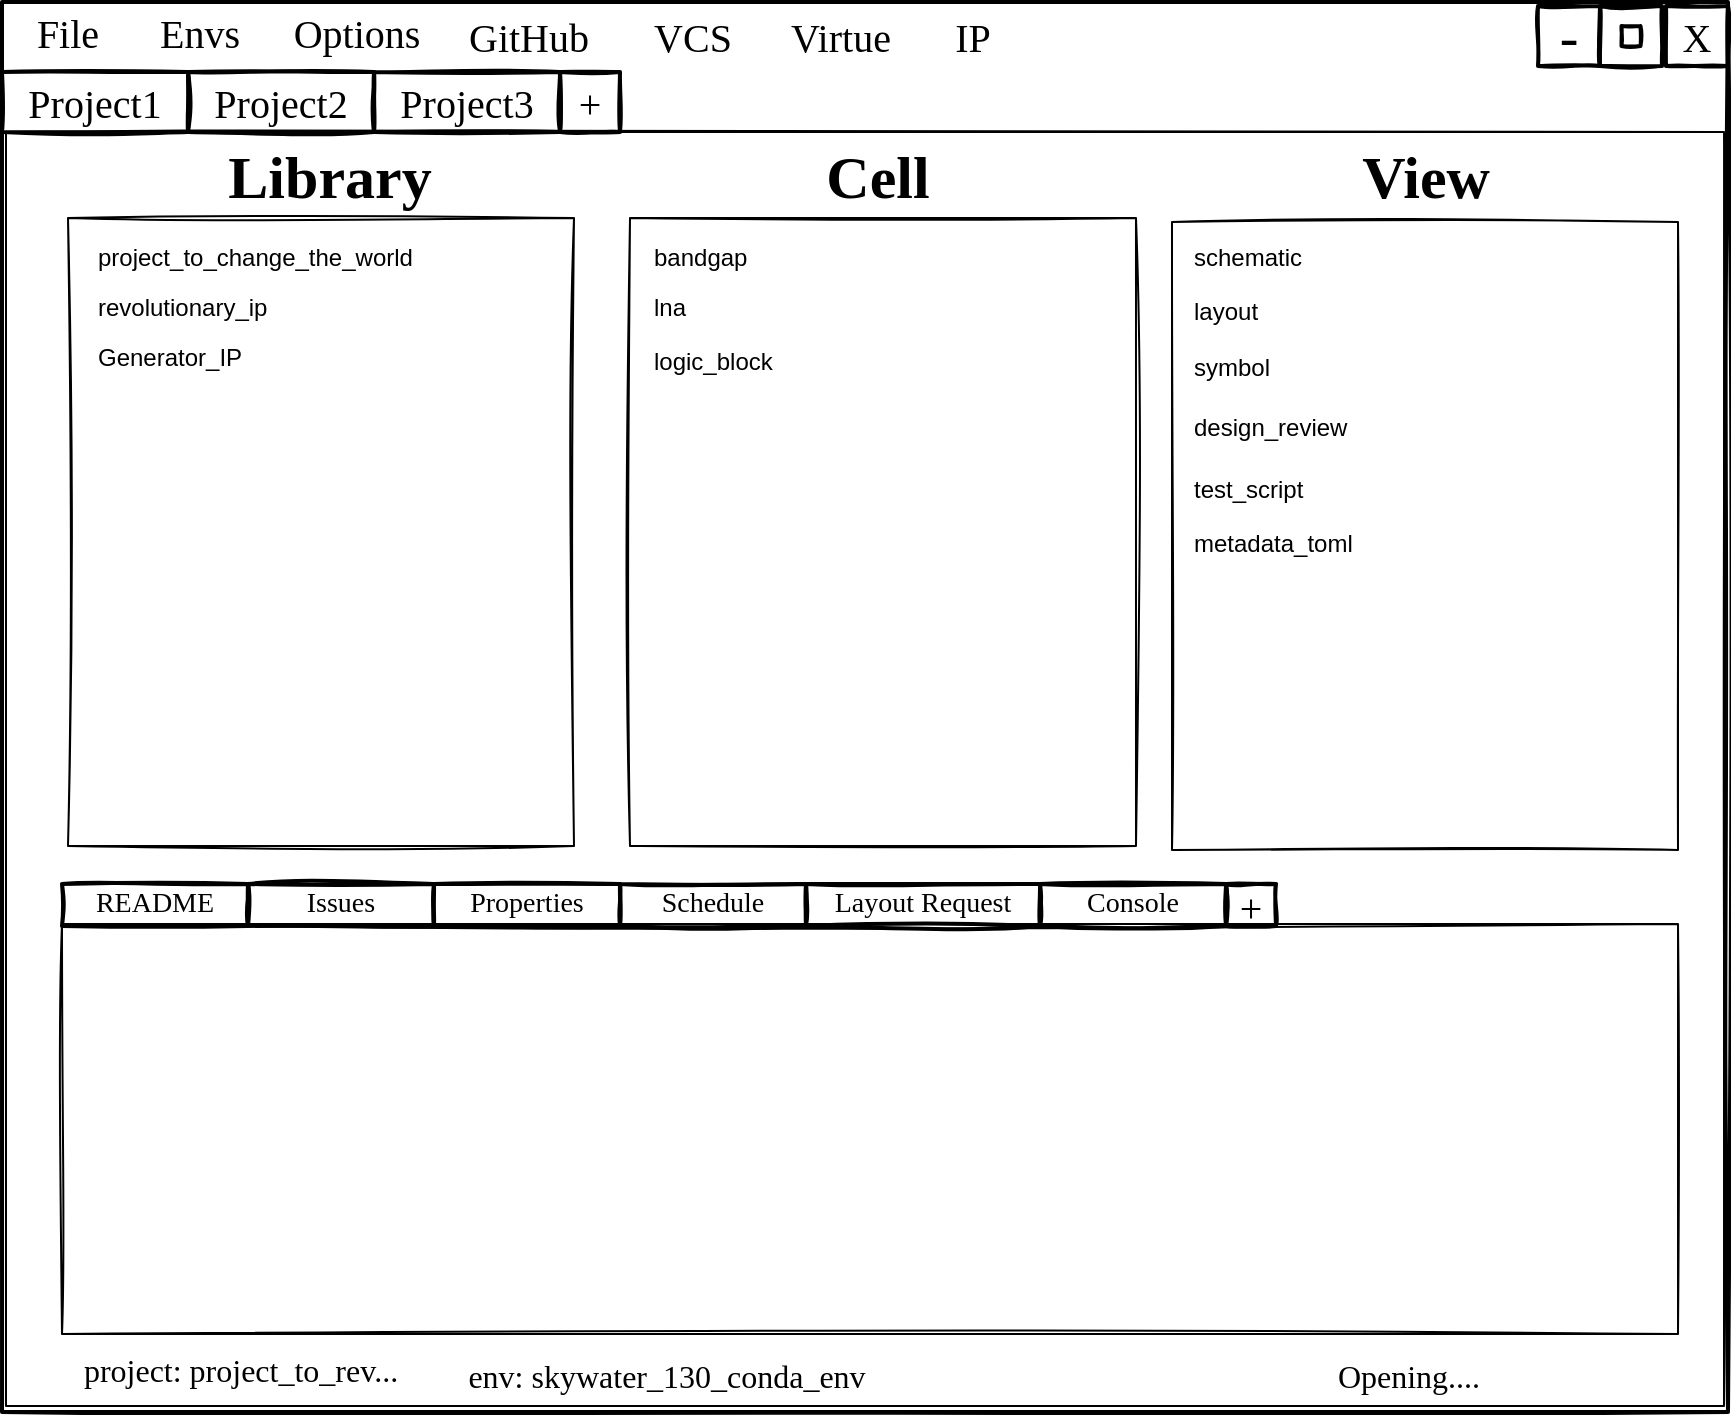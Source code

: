 <mxfile>
    <diagram id="0NR2BwITZzlwVB5nyDZg" name="Page-1">
        <mxGraphModel dx="1529" dy="929" grid="0" gridSize="10" guides="1" tooltips="1" connect="1" arrows="1" fold="1" page="0" pageScale="1" pageWidth="850" pageHeight="1100" math="0" shadow="0">
            <root>
                <mxCell id="0"/>
                <mxCell id="1" parent="0"/>
                <mxCell id="OfE70X0HZ1pcqq7cRH4l-14" value="" style="rounded=0;whiteSpace=wrap;html=1;sketch=1;hachureGap=4;fontFamily=Times New Roman;fontSize=20;strokeColor=default;strokeWidth=2;" parent="1" vertex="1">
                    <mxGeometry x="-159" y="213" width="863" height="705" as="geometry"/>
                </mxCell>
                <mxCell id="OfE70X0HZ1pcqq7cRH4l-1" value="" style="rounded=0;whiteSpace=wrap;html=1;sketch=1;hachureGap=4;fontFamily=Architects Daughter;fontSource=https%3A%2F%2Ffonts.googleapis.com%2Fcss%3Ffamily%3DArchitects%2BDaughter;fontSize=20;" parent="1" vertex="1">
                    <mxGeometry x="-157" y="278" width="859" height="637" as="geometry"/>
                </mxCell>
                <mxCell id="OfE70X0HZ1pcqq7cRH4l-2" value="" style="rounded=0;whiteSpace=wrap;html=1;sketch=1;hachureGap=4;fontFamily=Architects Daughter;fontSource=https%3A%2F%2Ffonts.googleapis.com%2Fcss%3Ffamily%3DArchitects%2BDaughter;fontSize=20;" parent="1" vertex="1">
                    <mxGeometry x="-126" y="321" width="253" height="314" as="geometry"/>
                </mxCell>
                <mxCell id="OfE70X0HZ1pcqq7cRH4l-3" value="&lt;h2&gt;&lt;font face=&quot;Times New Roman&quot;&gt;Library&lt;/font&gt;&lt;/h2&gt;" style="text;strokeColor=none;fillColor=none;html=1;align=center;verticalAlign=middle;whiteSpace=wrap;rounded=0;sketch=1;hachureGap=4;fontFamily=Architects Daughter;fontSource=https%3A%2F%2Ffonts.googleapis.com%2Fcss%3Ffamily%3DArchitects%2BDaughter;fontSize=20;" parent="1" vertex="1">
                    <mxGeometry x="-25" y="286" width="60" height="30" as="geometry"/>
                </mxCell>
                <mxCell id="OfE70X0HZ1pcqq7cRH4l-4" value="&lt;h2&gt;&lt;font face=&quot;Times New Roman&quot;&gt;Cell&lt;/font&gt;&lt;/h2&gt;" style="text;strokeColor=none;fillColor=none;html=1;align=center;verticalAlign=middle;whiteSpace=wrap;rounded=0;sketch=1;hachureGap=4;fontFamily=Architects Daughter;fontSource=https%3A%2F%2Ffonts.googleapis.com%2Fcss%3Ffamily%3DArchitects%2BDaughter;fontSize=20;" parent="1" vertex="1">
                    <mxGeometry x="249" y="286" width="60" height="30" as="geometry"/>
                </mxCell>
                <mxCell id="OfE70X0HZ1pcqq7cRH4l-5" value="&lt;h2&gt;&lt;font face=&quot;Times New Roman&quot;&gt;View&lt;/font&gt;&lt;/h2&gt;" style="text;strokeColor=none;fillColor=none;html=1;align=center;verticalAlign=middle;whiteSpace=wrap;rounded=0;sketch=1;hachureGap=4;fontFamily=Architects Daughter;fontSource=https%3A%2F%2Ffonts.googleapis.com%2Fcss%3Ffamily%3DArchitects%2BDaughter;fontSize=20;" parent="1" vertex="1">
                    <mxGeometry x="522.5" y="286" width="60" height="30" as="geometry"/>
                </mxCell>
                <mxCell id="OfE70X0HZ1pcqq7cRH4l-6" value="" style="rounded=0;whiteSpace=wrap;html=1;sketch=1;hachureGap=4;fontFamily=Architects Daughter;fontSource=https%3A%2F%2Ffonts.googleapis.com%2Fcss%3Ffamily%3DArchitects%2BDaughter;fontSize=20;" parent="1" vertex="1">
                    <mxGeometry x="155" y="321" width="253" height="314" as="geometry"/>
                </mxCell>
                <mxCell id="OfE70X0HZ1pcqq7cRH4l-7" value="" style="rounded=0;whiteSpace=wrap;html=1;sketch=1;hachureGap=4;fontFamily=Architects Daughter;fontSource=https%3A%2F%2Ffonts.googleapis.com%2Fcss%3Ffamily%3DArchitects%2BDaughter;fontSize=20;" parent="1" vertex="1">
                    <mxGeometry x="426" y="323" width="253" height="314" as="geometry"/>
                </mxCell>
                <mxCell id="OfE70X0HZ1pcqq7cRH4l-8" value="" style="rounded=0;whiteSpace=wrap;html=1;sketch=1;hachureGap=4;fontFamily=Architects Daughter;fontSource=https%3A%2F%2Ffonts.googleapis.com%2Fcss%3Ffamily%3DArchitects%2BDaughter;fontSize=20;" parent="1" vertex="1">
                    <mxGeometry x="-129" y="674" width="808" height="205" as="geometry"/>
                </mxCell>
                <mxCell id="OfE70X0HZ1pcqq7cRH4l-10" value="Project1" style="text;html=1;align=center;verticalAlign=middle;whiteSpace=wrap;rounded=0;sketch=1;hachureGap=4;fontFamily=Times New Roman;fontSize=20;strokeWidth=2;strokeColor=default;" parent="1" vertex="1">
                    <mxGeometry x="-159" y="248" width="93" height="30" as="geometry"/>
                </mxCell>
                <mxCell id="OfE70X0HZ1pcqq7cRH4l-11" value="Project2" style="text;html=1;align=center;verticalAlign=middle;whiteSpace=wrap;rounded=0;sketch=1;hachureGap=4;fontFamily=Times New Roman;fontSize=20;strokeWidth=2;strokeColor=default;" parent="1" vertex="1">
                    <mxGeometry x="-66" y="248" width="93" height="30" as="geometry"/>
                </mxCell>
                <mxCell id="OfE70X0HZ1pcqq7cRH4l-12" value="Project3" style="text;html=1;align=center;verticalAlign=middle;whiteSpace=wrap;rounded=0;sketch=1;hachureGap=4;fontFamily=Times New Roman;fontSize=20;strokeWidth=2;strokeColor=default;" parent="1" vertex="1">
                    <mxGeometry x="27" y="248" width="93" height="30" as="geometry"/>
                </mxCell>
                <mxCell id="OfE70X0HZ1pcqq7cRH4l-13" value="+" style="text;html=1;align=center;verticalAlign=middle;whiteSpace=wrap;rounded=0;sketch=1;hachureGap=4;fontFamily=Times New Roman;fontSize=20;strokeWidth=2;strokeColor=default;" parent="1" vertex="1">
                    <mxGeometry x="120" y="248" width="30" height="30" as="geometry"/>
                </mxCell>
                <mxCell id="OfE70X0HZ1pcqq7cRH4l-15" value="File" style="text;html=1;align=center;verticalAlign=middle;whiteSpace=wrap;rounded=0;sketch=1;hachureGap=4;fontFamily=Times New Roman;fontSize=20;strokeWidth=2;strokeColor=none;" parent="1" vertex="1">
                    <mxGeometry x="-159" y="213" width="66" height="30" as="geometry"/>
                </mxCell>
                <mxCell id="OfE70X0HZ1pcqq7cRH4l-16" value="Envs" style="text;html=1;align=center;verticalAlign=middle;whiteSpace=wrap;rounded=0;sketch=1;hachureGap=4;fontFamily=Times New Roman;fontSize=20;strokeWidth=2;strokeColor=none;" parent="1" vertex="1">
                    <mxGeometry x="-93" y="213" width="66" height="30" as="geometry"/>
                </mxCell>
                <mxCell id="OfE70X0HZ1pcqq7cRH4l-17" value="Options" style="text;html=1;align=center;verticalAlign=middle;whiteSpace=wrap;rounded=0;sketch=1;hachureGap=4;fontFamily=Times New Roman;fontSize=20;strokeWidth=2;strokeColor=none;" parent="1" vertex="1">
                    <mxGeometry x="-27" y="213" width="91" height="30" as="geometry"/>
                </mxCell>
                <mxCell id="OfE70X0HZ1pcqq7cRH4l-18" value="X" style="text;html=1;align=center;verticalAlign=middle;whiteSpace=wrap;rounded=0;sketch=1;hachureGap=4;fontFamily=Times New Roman;fontSize=20;strokeWidth=2;strokeColor=default;" parent="1" vertex="1">
                    <mxGeometry x="673" y="215" width="31" height="30" as="geometry"/>
                </mxCell>
                <mxCell id="OfE70X0HZ1pcqq7cRH4l-19" value="&lt;font style=&quot;font-size: 28px&quot;&gt;-&lt;/font&gt;" style="text;html=1;align=center;verticalAlign=middle;whiteSpace=wrap;rounded=0;sketch=1;hachureGap=4;fontFamily=Times New Roman;fontSize=20;strokeWidth=2;strokeColor=default;" parent="1" vertex="1">
                    <mxGeometry x="609" y="215" width="31" height="30" as="geometry"/>
                </mxCell>
                <mxCell id="OfE70X0HZ1pcqq7cRH4l-20" value="&lt;font style=&quot;font-size: 14px&quot;&gt;README&lt;/font&gt;" style="text;html=1;align=center;verticalAlign=bottom;whiteSpace=wrap;rounded=0;sketch=1;hachureGap=4;fontFamily=Times New Roman;fontSize=20;strokeWidth=2;strokeColor=default;" parent="1" vertex="1">
                    <mxGeometry x="-129" y="654" width="93" height="21" as="geometry"/>
                </mxCell>
                <mxCell id="OfE70X0HZ1pcqq7cRH4l-21" value="" style="text;html=1;align=center;verticalAlign=middle;whiteSpace=wrap;rounded=0;sketch=1;hachureGap=4;fontFamily=Times New Roman;fontSize=20;strokeWidth=2;strokeColor=default;" parent="1" vertex="1">
                    <mxGeometry x="640" y="215" width="31" height="30" as="geometry"/>
                </mxCell>
                <mxCell id="OfE70X0HZ1pcqq7cRH4l-22" value="" style="text;html=1;align=center;verticalAlign=middle;whiteSpace=wrap;rounded=0;sketch=1;hachureGap=4;fontFamily=Times New Roman;fontSize=20;strokeWidth=2;strokeColor=default;" parent="1" vertex="1">
                    <mxGeometry x="650.75" y="225" width="9.5" height="10" as="geometry"/>
                </mxCell>
                <mxCell id="OfE70X0HZ1pcqq7cRH4l-23" value="&lt;font style=&quot;font-size: 14px&quot;&gt;Properties&lt;/font&gt;" style="text;html=1;align=center;verticalAlign=bottom;whiteSpace=wrap;rounded=0;sketch=1;hachureGap=4;fontFamily=Times New Roman;fontSize=20;strokeWidth=2;strokeColor=default;" parent="1" vertex="1">
                    <mxGeometry x="57" y="654" width="93" height="21" as="geometry"/>
                </mxCell>
                <mxCell id="OfE70X0HZ1pcqq7cRH4l-24" value="&lt;font style=&quot;font-size: 14px&quot;&gt;Console&lt;/font&gt;" style="text;html=1;align=center;verticalAlign=bottom;whiteSpace=wrap;rounded=0;sketch=1;hachureGap=4;fontFamily=Times New Roman;fontSize=20;strokeWidth=2;strokeColor=default;" parent="1" vertex="1">
                    <mxGeometry x="360" y="654" width="93" height="21" as="geometry"/>
                </mxCell>
                <mxCell id="OfE70X0HZ1pcqq7cRH4l-32" value="Opening...." style="text;strokeColor=none;fillColor=none;html=1;align=center;verticalAlign=middle;whiteSpace=wrap;rounded=0;sketch=1;hachureGap=4;fontFamily=Times New Roman;fontSize=16;" parent="1" vertex="1">
                    <mxGeometry x="408" y="885" width="273" height="30" as="geometry"/>
                </mxCell>
                <mxCell id="OfE70X0HZ1pcqq7cRH4l-33" value="project: project_to_rev..." style="text;strokeColor=none;fillColor=none;html=1;align=center;verticalAlign=middle;whiteSpace=wrap;rounded=0;sketch=1;hachureGap=4;fontFamily=Times New Roman;fontSize=16;" parent="1" vertex="1">
                    <mxGeometry x="-129" y="882" width="179" height="30" as="geometry"/>
                </mxCell>
                <mxCell id="OfE70X0HZ1pcqq7cRH4l-34" value="env: skywater_130_conda_env" style="text;strokeColor=none;fillColor=none;html=1;align=center;verticalAlign=middle;whiteSpace=wrap;rounded=0;sketch=1;hachureGap=4;fontFamily=Times New Roman;fontSize=16;" parent="1" vertex="1">
                    <mxGeometry x="64" y="885" width="219" height="30" as="geometry"/>
                </mxCell>
                <mxCell id="OfE70X0HZ1pcqq7cRH4l-35" value="Virtue" style="text;html=1;align=center;verticalAlign=middle;whiteSpace=wrap;rounded=0;sketch=1;hachureGap=4;fontFamily=Times New Roman;fontSize=20;strokeWidth=2;strokeColor=none;" parent="1" vertex="1">
                    <mxGeometry x="215" y="215" width="91" height="30" as="geometry"/>
                </mxCell>
                <mxCell id="2" value="&lt;font style=&quot;font-size: 14px&quot;&gt;Issues&lt;/font&gt;" style="text;html=1;align=center;verticalAlign=bottom;whiteSpace=wrap;rounded=0;sketch=1;hachureGap=4;fontFamily=Times New Roman;fontSize=20;strokeWidth=2;strokeColor=default;" parent="1" vertex="1">
                    <mxGeometry x="-36" y="654" width="93" height="21" as="geometry"/>
                </mxCell>
                <mxCell id="4" value="VCS" style="text;html=1;align=center;verticalAlign=middle;whiteSpace=wrap;rounded=0;sketch=1;hachureGap=4;fontFamily=Times New Roman;fontSize=20;strokeWidth=2;strokeColor=none;" parent="1" vertex="1">
                    <mxGeometry x="158" y="215" width="57" height="30" as="geometry"/>
                </mxCell>
                <mxCell id="5" value="GitHub" style="text;html=1;align=center;verticalAlign=middle;whiteSpace=wrap;rounded=0;sketch=1;hachureGap=4;fontFamily=Times New Roman;fontSize=20;strokeWidth=2;strokeColor=none;" parent="1" vertex="1">
                    <mxGeometry x="27" y="215" width="155" height="30" as="geometry"/>
                </mxCell>
                <mxCell id="6" value="+" style="text;html=1;align=center;verticalAlign=middle;whiteSpace=wrap;rounded=0;sketch=1;hachureGap=4;fontFamily=Times New Roman;fontSize=20;strokeWidth=2;strokeColor=default;" parent="1" vertex="1">
                    <mxGeometry x="453" y="654" width="25" height="21" as="geometry"/>
                </mxCell>
                <mxCell id="7" value="Generator_IP" style="text;html=1;strokeColor=none;fillColor=none;align=left;verticalAlign=middle;whiteSpace=wrap;rounded=0;" parent="1" vertex="1">
                    <mxGeometry x="-113" y="378" width="77" height="25" as="geometry"/>
                </mxCell>
                <mxCell id="8" value="project_to_change_the_world" style="text;html=1;strokeColor=none;fillColor=none;align=left;verticalAlign=middle;whiteSpace=wrap;rounded=0;" parent="1" vertex="1">
                    <mxGeometry x="-113.5" y="328" width="170.5" height="25" as="geometry"/>
                </mxCell>
                <mxCell id="9" value="revolutionary_ip" style="text;html=1;strokeColor=none;fillColor=none;align=left;verticalAlign=middle;whiteSpace=wrap;rounded=0;" parent="1" vertex="1">
                    <mxGeometry x="-113.5" y="353" width="170.5" height="25" as="geometry"/>
                </mxCell>
                <mxCell id="11" value="bandgap" style="text;html=1;strokeColor=none;fillColor=none;align=left;verticalAlign=middle;whiteSpace=wrap;rounded=0;" parent="1" vertex="1">
                    <mxGeometry x="165" y="328" width="170.5" height="25" as="geometry"/>
                </mxCell>
                <mxCell id="12" value="lna" style="text;html=1;strokeColor=none;fillColor=none;align=left;verticalAlign=middle;whiteSpace=wrap;rounded=0;" parent="1" vertex="1">
                    <mxGeometry x="165" y="353" width="170.5" height="25" as="geometry"/>
                </mxCell>
                <mxCell id="13" value="logic_block" style="text;html=1;strokeColor=none;fillColor=none;align=left;verticalAlign=middle;whiteSpace=wrap;rounded=0;" parent="1" vertex="1">
                    <mxGeometry x="165" y="380" width="170.5" height="25" as="geometry"/>
                </mxCell>
                <mxCell id="14" value="schematic" style="text;html=1;strokeColor=none;fillColor=none;align=left;verticalAlign=middle;whiteSpace=wrap;rounded=0;" parent="1" vertex="1">
                    <mxGeometry x="435" y="328" width="170.5" height="25" as="geometry"/>
                </mxCell>
                <mxCell id="15" value="layout" style="text;html=1;strokeColor=none;fillColor=none;align=left;verticalAlign=middle;whiteSpace=wrap;rounded=0;" parent="1" vertex="1">
                    <mxGeometry x="435" y="355" width="170.5" height="25" as="geometry"/>
                </mxCell>
                <mxCell id="16" value="symbol" style="text;html=1;strokeColor=none;fillColor=none;align=left;verticalAlign=middle;whiteSpace=wrap;rounded=0;" parent="1" vertex="1">
                    <mxGeometry x="435" y="383" width="170.5" height="25" as="geometry"/>
                </mxCell>
                <mxCell id="17" value="design_review" style="text;html=1;strokeColor=none;fillColor=none;align=left;verticalAlign=middle;whiteSpace=wrap;rounded=0;" parent="1" vertex="1">
                    <mxGeometry x="435" y="413" width="170.5" height="25" as="geometry"/>
                </mxCell>
                <mxCell id="18" value="test_script" style="text;html=1;strokeColor=none;fillColor=none;align=left;verticalAlign=middle;whiteSpace=wrap;rounded=0;" parent="1" vertex="1">
                    <mxGeometry x="435" y="444" width="170.5" height="25" as="geometry"/>
                </mxCell>
                <mxCell id="19" value="metadata_toml" style="text;html=1;strokeColor=none;fillColor=none;align=left;verticalAlign=middle;whiteSpace=wrap;rounded=0;" parent="1" vertex="1">
                    <mxGeometry x="435" y="471" width="170.5" height="25" as="geometry"/>
                </mxCell>
                <mxCell id="20" value="IP" style="text;html=1;align=center;verticalAlign=middle;whiteSpace=wrap;rounded=0;sketch=1;hachureGap=4;fontFamily=Times New Roman;fontSize=20;strokeWidth=2;strokeColor=none;" parent="1" vertex="1">
                    <mxGeometry x="281" y="215" width="91" height="30" as="geometry"/>
                </mxCell>
                <mxCell id="21" value="&lt;font style=&quot;font-size: 14px&quot;&gt;Schedule&lt;/font&gt;" style="text;html=1;align=center;verticalAlign=bottom;whiteSpace=wrap;rounded=0;sketch=1;hachureGap=4;fontFamily=Times New Roman;fontSize=20;strokeWidth=2;strokeColor=default;" vertex="1" parent="1">
                    <mxGeometry x="150" y="654" width="93" height="21" as="geometry"/>
                </mxCell>
                <mxCell id="22" value="&lt;font style=&quot;font-size: 14px&quot;&gt;Layout Request&lt;/font&gt;" style="text;html=1;align=center;verticalAlign=bottom;whiteSpace=wrap;rounded=0;sketch=1;hachureGap=4;fontFamily=Times New Roman;fontSize=20;strokeWidth=2;strokeColor=default;" vertex="1" parent="1">
                    <mxGeometry x="243" y="654" width="117" height="21" as="geometry"/>
                </mxCell>
            </root>
        </mxGraphModel>
    </diagram>
</mxfile>